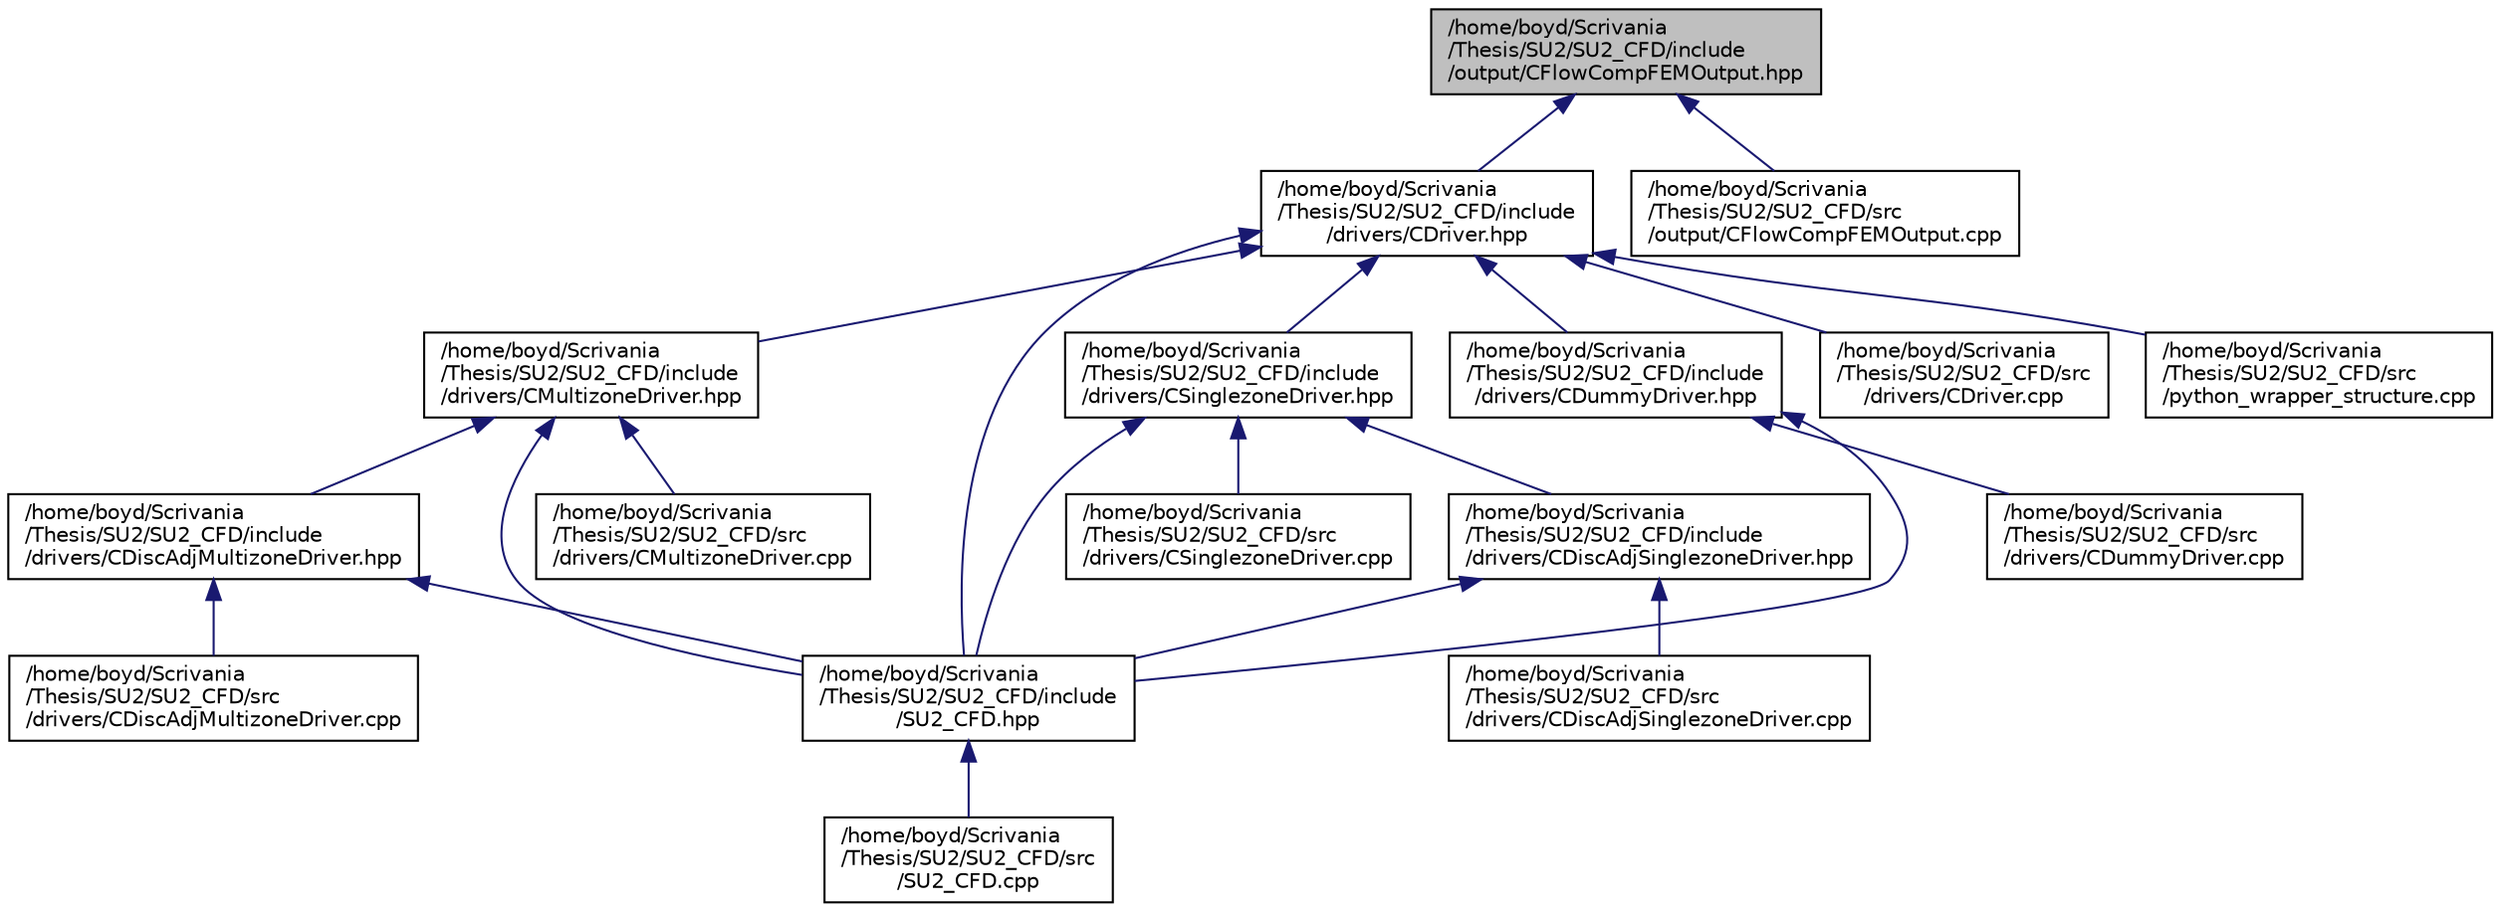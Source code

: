 digraph "/home/boyd/Scrivania/Thesis/SU2/SU2_CFD/include/output/CFlowCompFEMOutput.hpp"
{
  edge [fontname="Helvetica",fontsize="10",labelfontname="Helvetica",labelfontsize="10"];
  node [fontname="Helvetica",fontsize="10",shape=record];
  Node47 [label="/home/boyd/Scrivania\l/Thesis/SU2/SU2_CFD/include\l/output/CFlowCompFEMOutput.hpp",height=0.2,width=0.4,color="black", fillcolor="grey75", style="filled", fontcolor="black"];
  Node47 -> Node48 [dir="back",color="midnightblue",fontsize="10",style="solid",fontname="Helvetica"];
  Node48 [label="/home/boyd/Scrivania\l/Thesis/SU2/SU2_CFD/include\l/drivers/CDriver.hpp",height=0.2,width=0.4,color="black", fillcolor="white", style="filled",URL="$_c_driver_8hpp.html"];
  Node48 -> Node49 [dir="back",color="midnightblue",fontsize="10",style="solid",fontname="Helvetica"];
  Node49 [label="/home/boyd/Scrivania\l/Thesis/SU2/SU2_CFD/include\l/drivers/CMultizoneDriver.hpp",height=0.2,width=0.4,color="black", fillcolor="white", style="filled",URL="$_c_multizone_driver_8hpp.html",tooltip="Headers of the main subroutines for driving single or multi-zone problems. The subroutines and functi..."];
  Node49 -> Node50 [dir="back",color="midnightblue",fontsize="10",style="solid",fontname="Helvetica"];
  Node50 [label="/home/boyd/Scrivania\l/Thesis/SU2/SU2_CFD/include\l/drivers/CDiscAdjMultizoneDriver.hpp",height=0.2,width=0.4,color="black", fillcolor="white", style="filled",URL="$_c_disc_adj_multizone_driver_8hpp.html"];
  Node50 -> Node51 [dir="back",color="midnightblue",fontsize="10",style="solid",fontname="Helvetica"];
  Node51 [label="/home/boyd/Scrivania\l/Thesis/SU2/SU2_CFD/include\l/SU2_CFD.hpp",height=0.2,width=0.4,color="black", fillcolor="white", style="filled",URL="$_s_u2___c_f_d_8hpp.html",tooltip="Headers of the main subroutines of the code SU2_CFD. The subroutines and functions are in the SU2_CFD..."];
  Node51 -> Node52 [dir="back",color="midnightblue",fontsize="10",style="solid",fontname="Helvetica"];
  Node52 [label="/home/boyd/Scrivania\l/Thesis/SU2/SU2_CFD/src\l/SU2_CFD.cpp",height=0.2,width=0.4,color="black", fillcolor="white", style="filled",URL="$_s_u2___c_f_d_8cpp.html",tooltip="Main file of the SU2 Computational Fluid Dynamics code. "];
  Node50 -> Node53 [dir="back",color="midnightblue",fontsize="10",style="solid",fontname="Helvetica"];
  Node53 [label="/home/boyd/Scrivania\l/Thesis/SU2/SU2_CFD/src\l/drivers/CDiscAdjMultizoneDriver.cpp",height=0.2,width=0.4,color="black", fillcolor="white", style="filled",URL="$_c_disc_adj_multizone_driver_8cpp.html",tooltip="The main subroutines for driving adjoint multi-zone problems. "];
  Node49 -> Node51 [dir="back",color="midnightblue",fontsize="10",style="solid",fontname="Helvetica"];
  Node49 -> Node54 [dir="back",color="midnightblue",fontsize="10",style="solid",fontname="Helvetica"];
  Node54 [label="/home/boyd/Scrivania\l/Thesis/SU2/SU2_CFD/src\l/drivers/CMultizoneDriver.cpp",height=0.2,width=0.4,color="black", fillcolor="white", style="filled",URL="$_c_multizone_driver_8cpp.html"];
  Node48 -> Node55 [dir="back",color="midnightblue",fontsize="10",style="solid",fontname="Helvetica"];
  Node55 [label="/home/boyd/Scrivania\l/Thesis/SU2/SU2_CFD/include\l/drivers/CSinglezoneDriver.hpp",height=0.2,width=0.4,color="black", fillcolor="white", style="filled",URL="$_c_singlezone_driver_8hpp.html",tooltip="Headers of the main subroutines for driving single or multi-zone problems. The subroutines and functi..."];
  Node55 -> Node56 [dir="back",color="midnightblue",fontsize="10",style="solid",fontname="Helvetica"];
  Node56 [label="/home/boyd/Scrivania\l/Thesis/SU2/SU2_CFD/include\l/drivers/CDiscAdjSinglezoneDriver.hpp",height=0.2,width=0.4,color="black", fillcolor="white", style="filled",URL="$_c_disc_adj_singlezone_driver_8hpp.html",tooltip="Headers of the main subroutines for driving single or multi-zone problems. The subroutines and functi..."];
  Node56 -> Node51 [dir="back",color="midnightblue",fontsize="10",style="solid",fontname="Helvetica"];
  Node56 -> Node57 [dir="back",color="midnightblue",fontsize="10",style="solid",fontname="Helvetica"];
  Node57 [label="/home/boyd/Scrivania\l/Thesis/SU2/SU2_CFD/src\l/drivers/CDiscAdjSinglezoneDriver.cpp",height=0.2,width=0.4,color="black", fillcolor="white", style="filled",URL="$_c_disc_adj_singlezone_driver_8cpp.html"];
  Node55 -> Node51 [dir="back",color="midnightblue",fontsize="10",style="solid",fontname="Helvetica"];
  Node55 -> Node58 [dir="back",color="midnightblue",fontsize="10",style="solid",fontname="Helvetica"];
  Node58 [label="/home/boyd/Scrivania\l/Thesis/SU2/SU2_CFD/src\l/drivers/CSinglezoneDriver.cpp",height=0.2,width=0.4,color="black", fillcolor="white", style="filled",URL="$_c_singlezone_driver_8cpp.html"];
  Node48 -> Node59 [dir="back",color="midnightblue",fontsize="10",style="solid",fontname="Helvetica"];
  Node59 [label="/home/boyd/Scrivania\l/Thesis/SU2/SU2_CFD/include\l/drivers/CDummyDriver.hpp",height=0.2,width=0.4,color="black", fillcolor="white", style="filled",URL="$_c_dummy_driver_8hpp.html",tooltip="Headers of the main subroutines for driving single or multi-zone problems. The subroutines and functi..."];
  Node59 -> Node51 [dir="back",color="midnightblue",fontsize="10",style="solid",fontname="Helvetica"];
  Node59 -> Node60 [dir="back",color="midnightblue",fontsize="10",style="solid",fontname="Helvetica"];
  Node60 [label="/home/boyd/Scrivania\l/Thesis/SU2/SU2_CFD/src\l/drivers/CDummyDriver.cpp",height=0.2,width=0.4,color="black", fillcolor="white", style="filled",URL="$_c_dummy_driver_8cpp.html",tooltip="Dummy driver class for running the preprocessing without geometry preprocessing. "];
  Node48 -> Node51 [dir="back",color="midnightblue",fontsize="10",style="solid",fontname="Helvetica"];
  Node48 -> Node61 [dir="back",color="midnightblue",fontsize="10",style="solid",fontname="Helvetica"];
  Node61 [label="/home/boyd/Scrivania\l/Thesis/SU2/SU2_CFD/src\l/drivers/CDriver.cpp",height=0.2,width=0.4,color="black", fillcolor="white", style="filled",URL="$_c_driver_8cpp.html"];
  Node48 -> Node62 [dir="back",color="midnightblue",fontsize="10",style="solid",fontname="Helvetica"];
  Node62 [label="/home/boyd/Scrivania\l/Thesis/SU2/SU2_CFD/src\l/python_wrapper_structure.cpp",height=0.2,width=0.4,color="black", fillcolor="white", style="filled",URL="$python__wrapper__structure_8cpp.html",tooltip="Driver subroutines that are used by the Python wrapper. Those routines are usually called from an ext..."];
  Node47 -> Node63 [dir="back",color="midnightblue",fontsize="10",style="solid",fontname="Helvetica"];
  Node63 [label="/home/boyd/Scrivania\l/Thesis/SU2/SU2_CFD/src\l/output/CFlowCompFEMOutput.cpp",height=0.2,width=0.4,color="black", fillcolor="white", style="filled",URL="$_c_flow_comp_f_e_m_output_8cpp.html"];
}

